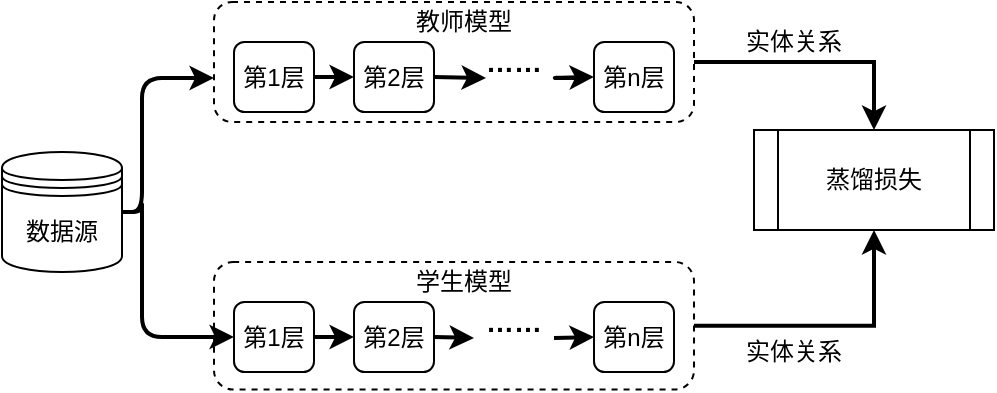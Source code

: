 <mxfile version="14.7.3" type="github">
  <diagram id="LlSCLEuqMTyLT04na_Gq" name="第 1 页">
    <mxGraphModel dx="1209" dy="599" grid="1" gridSize="10" guides="1" tooltips="1" connect="1" arrows="1" fold="1" page="1" pageScale="1" pageWidth="850" pageHeight="1100" math="0" shadow="0">
      <root>
        <mxCell id="0" />
        <mxCell id="1" parent="0" />
        <mxCell id="3KY8k_QG4k6a5dYg6XM1-30" style="edgeStyle=orthogonalEdgeStyle;rounded=0;orthogonalLoop=1;jettySize=auto;html=1;exitX=1;exitY=0.5;exitDx=0;exitDy=0;entryX=0.5;entryY=1;entryDx=0;entryDy=0;strokeWidth=2;" parent="1" source="3KY8k_QG4k6a5dYg6XM1-2" target="3KY8k_QG4k6a5dYg6XM1-28" edge="1">
          <mxGeometry relative="1" as="geometry">
            <mxPoint x="480" y="240" as="targetPoint" />
          </mxGeometry>
        </mxCell>
        <mxCell id="3KY8k_QG4k6a5dYg6XM1-2" value="" style="rounded=1;whiteSpace=wrap;html=1;gradientColor=#CCCCFF;gradientDirection=east;dashed=1;fillColor=none;" parent="1" vertex="1">
          <mxGeometry x="150" y="255" width="240" height="63.75" as="geometry" />
        </mxCell>
        <mxCell id="3KY8k_QG4k6a5dYg6XM1-29" style="edgeStyle=orthogonalEdgeStyle;rounded=0;orthogonalLoop=1;jettySize=auto;html=1;exitX=1;exitY=0.5;exitDx=0;exitDy=0;entryX=0.5;entryY=0;entryDx=0;entryDy=0;strokeWidth=2;" parent="1" source="3KY8k_QG4k6a5dYg6XM1-4" target="3KY8k_QG4k6a5dYg6XM1-28" edge="1">
          <mxGeometry relative="1" as="geometry" />
        </mxCell>
        <mxCell id="3KY8k_QG4k6a5dYg6XM1-4" value="" style="rounded=1;whiteSpace=wrap;html=1;gradientColor=#CCCCFF;gradientDirection=east;dashed=1;fillColor=none;" parent="1" vertex="1">
          <mxGeometry x="150" y="125" width="240" height="60" as="geometry" />
        </mxCell>
        <mxCell id="3KY8k_QG4k6a5dYg6XM1-5" value="数据源" style="shape=datastore;whiteSpace=wrap;html=1;" parent="1" vertex="1">
          <mxGeometry x="44" y="200" width="60" height="60" as="geometry" />
        </mxCell>
        <mxCell id="3KY8k_QG4k6a5dYg6XM1-6" value="第1层" style="rounded=1;whiteSpace=wrap;html=1;" parent="1" vertex="1">
          <mxGeometry x="160" y="145" width="40" height="35" as="geometry" />
        </mxCell>
        <mxCell id="3KY8k_QG4k6a5dYg6XM1-7" value="第2层" style="rounded=1;whiteSpace=wrap;html=1;" parent="1" vertex="1">
          <mxGeometry x="220" y="145" width="40" height="35" as="geometry" />
        </mxCell>
        <mxCell id="3KY8k_QG4k6a5dYg6XM1-8" value="第n层" style="rounded=1;whiteSpace=wrap;html=1;" parent="1" vertex="1">
          <mxGeometry x="340" y="145" width="40" height="35" as="geometry" />
        </mxCell>
        <mxCell id="3KY8k_QG4k6a5dYg6XM1-9" value="" style="endArrow=classic;html=1;exitX=1;exitY=0.5;exitDx=0;exitDy=0;entryX=0;entryY=0.5;entryDx=0;entryDy=0;strokeWidth=2;" parent="1" source="3KY8k_QG4k6a5dYg6XM1-6" target="3KY8k_QG4k6a5dYg6XM1-7" edge="1">
          <mxGeometry width="50" height="50" relative="1" as="geometry">
            <mxPoint x="386" y="260" as="sourcePoint" />
            <mxPoint x="436" y="210" as="targetPoint" />
          </mxGeometry>
        </mxCell>
        <mxCell id="3KY8k_QG4k6a5dYg6XM1-10" value="" style="edgeStyle=segmentEdgeStyle;endArrow=classic;html=1;strokeWidth=2;" parent="1" edge="1">
          <mxGeometry width="50" height="50" relative="1" as="geometry">
            <mxPoint x="104" y="230" as="sourcePoint" />
            <mxPoint x="150" y="163" as="targetPoint" />
            <Array as="points">
              <mxPoint x="104" y="230" />
              <mxPoint x="114" y="230" />
              <mxPoint x="114" y="163" />
            </Array>
          </mxGeometry>
        </mxCell>
        <mxCell id="3KY8k_QG4k6a5dYg6XM1-11" value="&lt;font size=&quot;1&quot;&gt;&lt;b style=&quot;font-size: 14px&quot;&gt;……&lt;/b&gt;&lt;/font&gt;" style="text;html=1;strokeColor=none;fillColor=none;align=center;verticalAlign=middle;whiteSpace=wrap;rounded=0;" parent="1" vertex="1">
          <mxGeometry x="280" y="145" width="40" height="20" as="geometry" />
        </mxCell>
        <mxCell id="3KY8k_QG4k6a5dYg6XM1-12" value="第1层" style="rounded=1;whiteSpace=wrap;html=1;" parent="1" vertex="1">
          <mxGeometry x="160" y="275" width="40" height="35" as="geometry" />
        </mxCell>
        <mxCell id="3KY8k_QG4k6a5dYg6XM1-13" value="第2层" style="rounded=1;whiteSpace=wrap;html=1;" parent="1" vertex="1">
          <mxGeometry x="220" y="275" width="40" height="35" as="geometry" />
        </mxCell>
        <mxCell id="3KY8k_QG4k6a5dYg6XM1-14" value="第n层" style="rounded=1;whiteSpace=wrap;html=1;" parent="1" vertex="1">
          <mxGeometry x="340" y="275" width="40" height="35" as="geometry" />
        </mxCell>
        <mxCell id="3KY8k_QG4k6a5dYg6XM1-15" value="" style="endArrow=classic;html=1;exitX=1;exitY=0.5;exitDx=0;exitDy=0;entryX=0;entryY=0.5;entryDx=0;entryDy=0;strokeWidth=2;" parent="1" source="3KY8k_QG4k6a5dYg6XM1-12" target="3KY8k_QG4k6a5dYg6XM1-13" edge="1">
          <mxGeometry width="50" height="50" relative="1" as="geometry">
            <mxPoint x="346" y="310" as="sourcePoint" />
            <mxPoint x="396" y="260" as="targetPoint" />
          </mxGeometry>
        </mxCell>
        <mxCell id="3KY8k_QG4k6a5dYg6XM1-16" value="" style="edgeStyle=segmentEdgeStyle;endArrow=classic;html=1;strokeWidth=2;entryX=0;entryY=0.5;entryDx=0;entryDy=0;exitX=1;exitY=0.5;exitDx=0;exitDy=0;" parent="1" source="3KY8k_QG4k6a5dYg6XM1-5" target="3KY8k_QG4k6a5dYg6XM1-12" edge="1">
          <mxGeometry width="50" height="50" relative="1" as="geometry">
            <mxPoint x="80" y="150" as="sourcePoint" />
            <mxPoint x="50" y="110" as="targetPoint" />
            <Array as="points">
              <mxPoint x="114" y="225" />
              <mxPoint x="114" y="293" />
              <mxPoint x="139" y="293" />
            </Array>
          </mxGeometry>
        </mxCell>
        <mxCell id="3KY8k_QG4k6a5dYg6XM1-17" value="&lt;font size=&quot;1&quot;&gt;&lt;b style=&quot;font-size: 14px&quot;&gt;……&lt;/b&gt;&lt;/font&gt;" style="text;html=1;strokeColor=none;fillColor=none;align=center;verticalAlign=middle;whiteSpace=wrap;rounded=0;" parent="1" vertex="1">
          <mxGeometry x="280" y="275" width="40" height="20" as="geometry" />
        </mxCell>
        <mxCell id="3KY8k_QG4k6a5dYg6XM1-18" value="" style="endArrow=classic;html=1;exitX=1;exitY=0.5;exitDx=0;exitDy=0;strokeWidth=2;" parent="1" source="3KY8k_QG4k6a5dYg6XM1-13" edge="1">
          <mxGeometry width="50" height="50" relative="1" as="geometry">
            <mxPoint x="186" y="222.5" as="sourcePoint" />
            <mxPoint x="280" y="293" as="targetPoint" />
          </mxGeometry>
        </mxCell>
        <mxCell id="3KY8k_QG4k6a5dYg6XM1-19" value="" style="endArrow=classic;html=1;strokeWidth=2;entryX=0;entryY=0.5;entryDx=0;entryDy=0;" parent="1" target="3KY8k_QG4k6a5dYg6XM1-14" edge="1">
          <mxGeometry width="50" height="50" relative="1" as="geometry">
            <mxPoint x="320" y="293" as="sourcePoint" />
            <mxPoint x="246" y="223" as="targetPoint" />
          </mxGeometry>
        </mxCell>
        <mxCell id="3KY8k_QG4k6a5dYg6XM1-20" value="教师模型" style="text;html=1;strokeColor=none;fillColor=none;align=center;verticalAlign=middle;whiteSpace=wrap;rounded=0;dashed=1;" parent="1" vertex="1">
          <mxGeometry x="220" y="125" width="110" height="20" as="geometry" />
        </mxCell>
        <mxCell id="3KY8k_QG4k6a5dYg6XM1-21" value="学生模型" style="text;html=1;strokeColor=none;fillColor=none;align=center;verticalAlign=middle;whiteSpace=wrap;rounded=0;dashed=1;" parent="1" vertex="1">
          <mxGeometry x="215" y="255" width="120" height="20" as="geometry" />
        </mxCell>
        <mxCell id="3KY8k_QG4k6a5dYg6XM1-22" value="" style="endArrow=classic;html=1;exitX=1;exitY=0.5;exitDx=0;exitDy=0;strokeWidth=2;" parent="1" source="3KY8k_QG4k6a5dYg6XM1-7" edge="1">
          <mxGeometry width="50" height="50" relative="1" as="geometry">
            <mxPoint x="226" y="172.5" as="sourcePoint" />
            <mxPoint x="286" y="163" as="targetPoint" />
          </mxGeometry>
        </mxCell>
        <mxCell id="3KY8k_QG4k6a5dYg6XM1-23" value="" style="endArrow=classic;html=1;strokeWidth=2;entryX=0;entryY=0.5;entryDx=0;entryDy=0;" parent="1" target="3KY8k_QG4k6a5dYg6XM1-8" edge="1">
          <mxGeometry width="50" height="50" relative="1" as="geometry">
            <mxPoint x="336" y="163" as="sourcePoint" />
            <mxPoint x="286" y="173" as="targetPoint" />
            <Array as="points">
              <mxPoint x="316" y="163" />
            </Array>
          </mxGeometry>
        </mxCell>
        <mxCell id="3KY8k_QG4k6a5dYg6XM1-28" value="蒸馏损失" style="shape=process;whiteSpace=wrap;html=1;backgroundOutline=1;fillColor=none;" parent="1" vertex="1">
          <mxGeometry x="420" y="189" width="120" height="50" as="geometry" />
        </mxCell>
        <mxCell id="3KY8k_QG4k6a5dYg6XM1-31" value="实体关系" style="text;html=1;strokeColor=none;fillColor=none;align=center;verticalAlign=middle;whiteSpace=wrap;rounded=0;" parent="1" vertex="1">
          <mxGeometry x="410" y="135" width="60" height="20" as="geometry" />
        </mxCell>
        <mxCell id="3KY8k_QG4k6a5dYg6XM1-32" value="实体关系" style="text;html=1;strokeColor=none;fillColor=none;align=center;verticalAlign=middle;whiteSpace=wrap;rounded=0;" parent="1" vertex="1">
          <mxGeometry x="410" y="290" width="60" height="20" as="geometry" />
        </mxCell>
      </root>
    </mxGraphModel>
  </diagram>
</mxfile>
